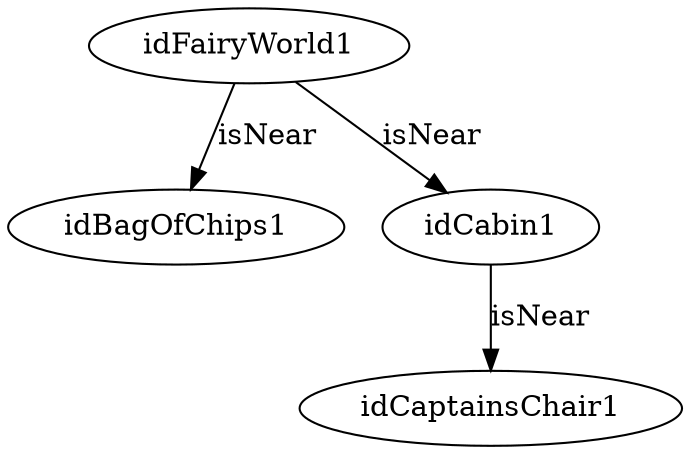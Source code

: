 strict digraph  {
idFairyWorld1 [node_type=entity_node, root=root];
idBagOfChips1;
idCabin1;
idCaptainsChair1;
idFairyWorld1 -> idBagOfChips1  [edge_type=relationship, label=isNear];
idFairyWorld1 -> idCabin1  [edge_type=relationship, label=isNear];
idCabin1 -> idCaptainsChair1  [edge_type=relationship, label=isNear];
}
